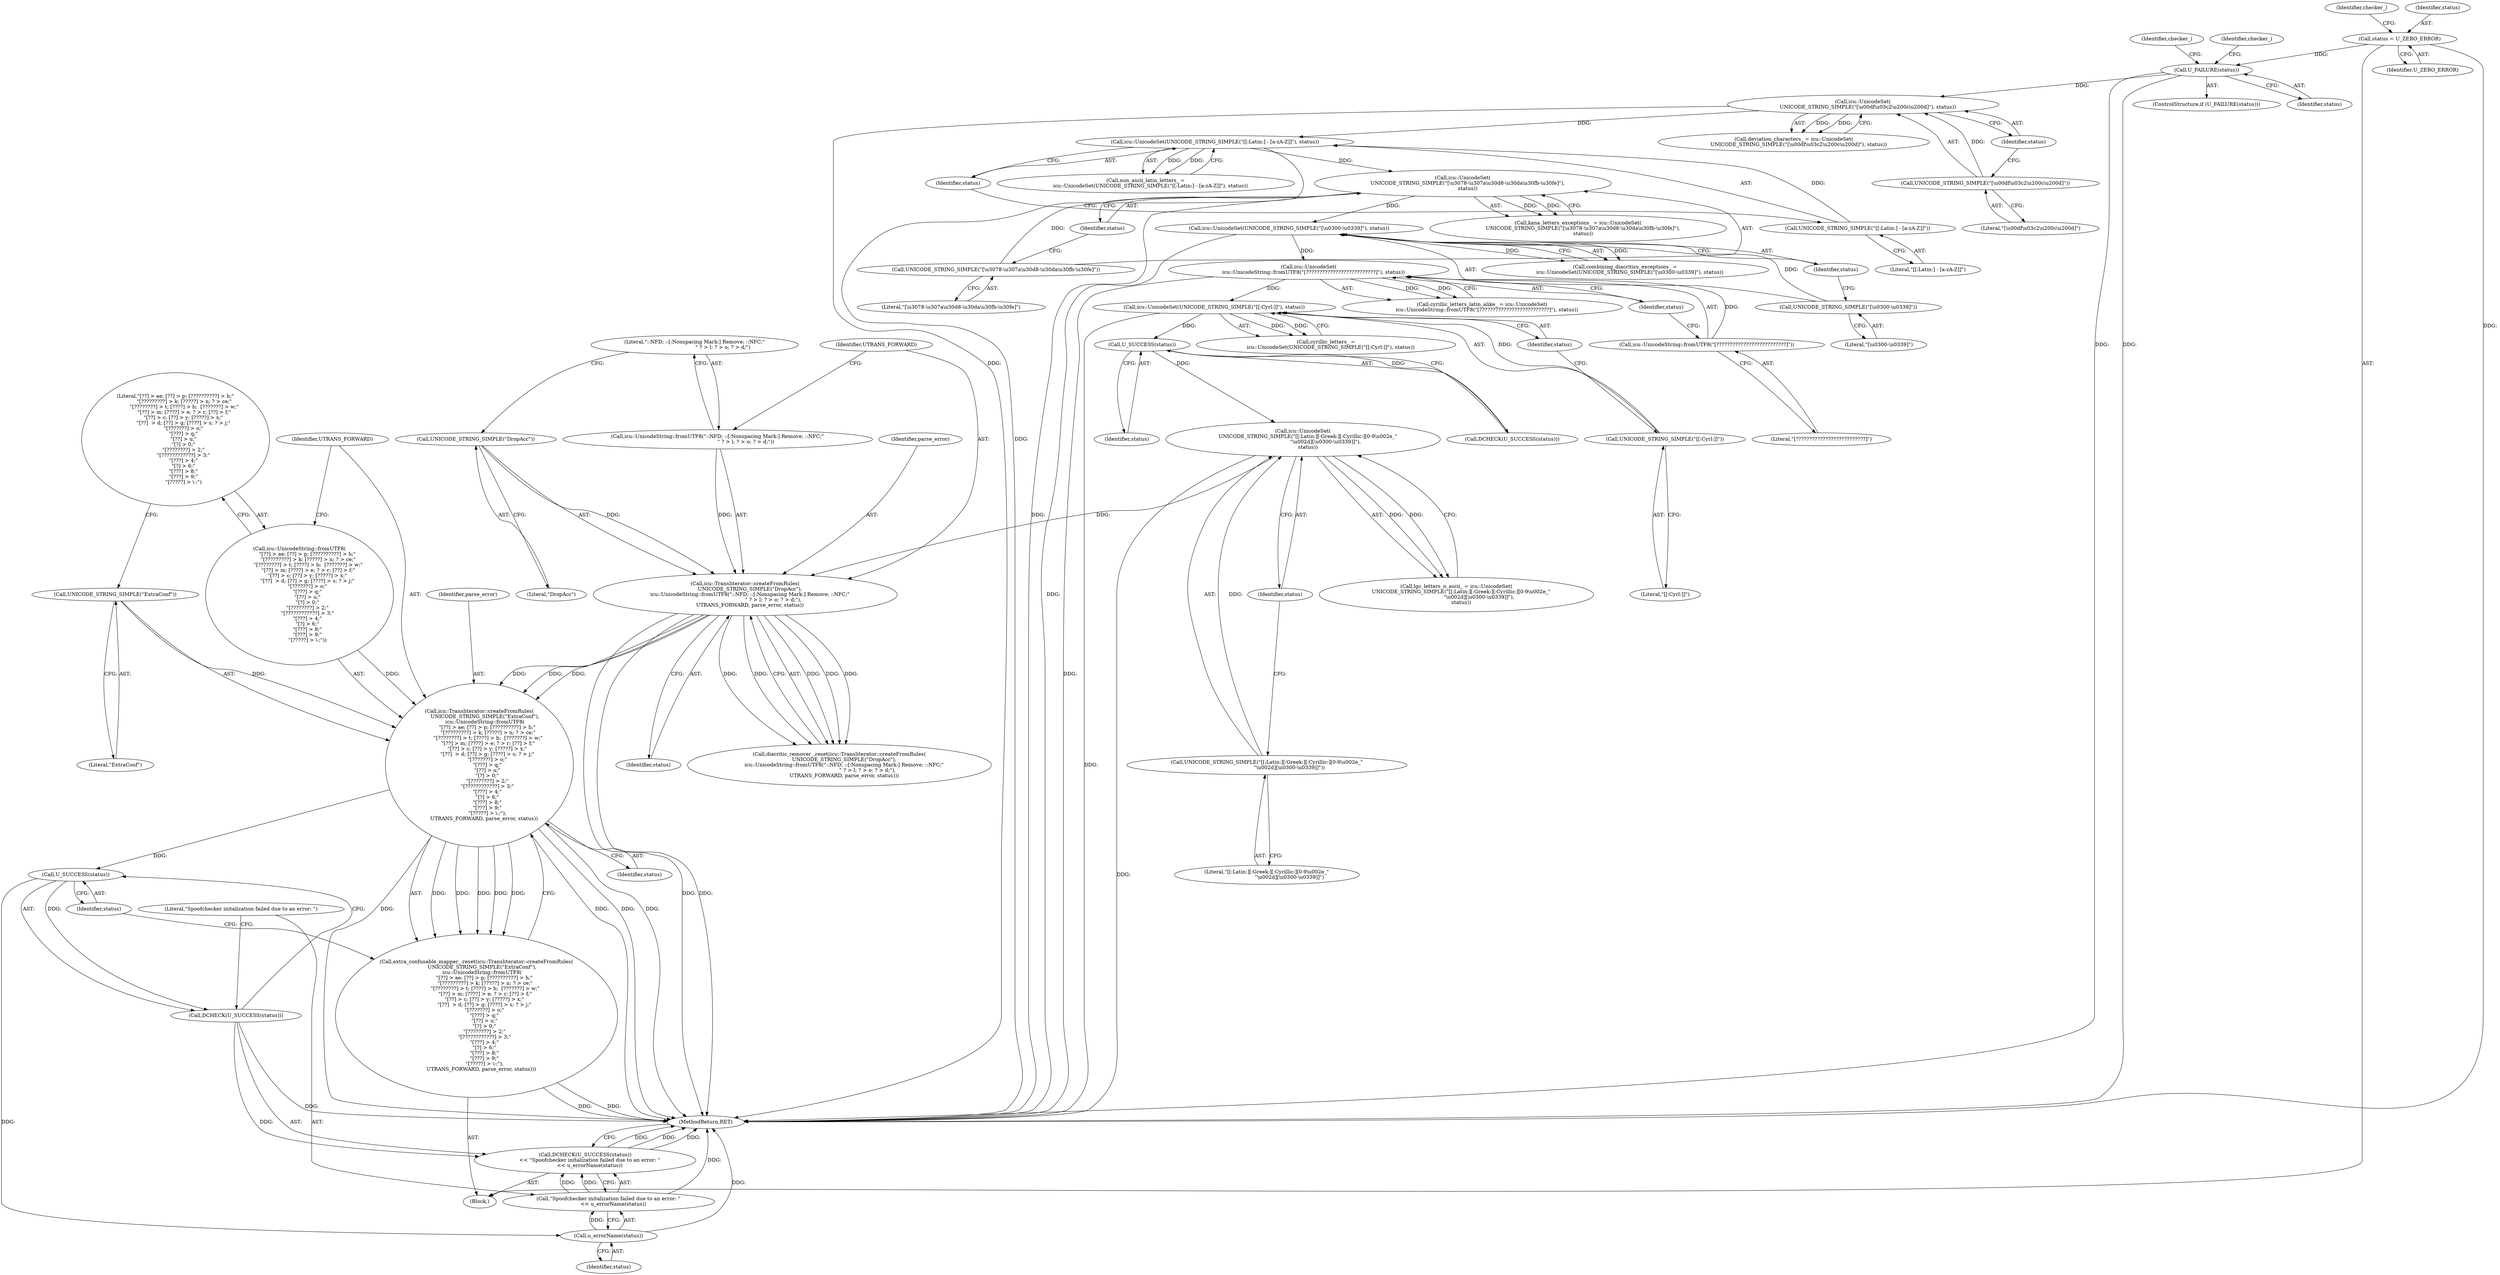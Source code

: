 digraph "0_Chrome_cc0bbcbe7c986094da8e58c37a21fdd179b686b0@API" {
"1000203" [label="(Call,icu::Transliterator::createFromRules(\n       UNICODE_STRING_SIMPLE(\"ExtraConf\"),\n       icu::UnicodeString::fromUTF8(\n          \"[??] > ae; [??] > p; [??????????] > h;\"\n           \"[?????????] > k; [?????] > n; ? > ce;\"\n           \"[????????] > t; [????] > b;  [???????] > w;\"\n           \"[??] > m; [????] > e; ? > r; [??] > f;\"\n          \"[??] > c; [??] > y; [?????] > x;\"\n          \"[??]  > d; [??] > g; [????] > s; ? > j;\"\n          \"[???????] > o;\"\n          \"[???] > q;\"\n          \"[??] > u;\"\n          \"[?] > 0;\"\n          \"[????????] > 2;\"\n          \"[????????????] > 3;\"\n          \"[???] > 4;\"\n          \"[?] > 6;\"\n          \"[???] > 8;\"\n          \"[???] > 9;\"\n          \"[?????] > \\-;\"),\n      UTRANS_FORWARD, parse_error, status))"];
"1000204" [label="(Call,UNICODE_STRING_SIMPLE(\"ExtraConf\"))"];
"1000206" [label="(Call,icu::UnicodeString::fromUTF8(\n          \"[??] > ae; [??] > p; [??????????] > h;\"\n           \"[?????????] > k; [?????] > n; ? > ce;\"\n           \"[????????] > t; [????] > b;  [???????] > w;\"\n           \"[??] > m; [????] > e; ? > r; [??] > f;\"\n          \"[??] > c; [??] > y; [?????] > x;\"\n          \"[??]  > d; [??] > g; [????] > s; ? > j;\"\n          \"[???????] > o;\"\n          \"[???] > q;\"\n          \"[??] > u;\"\n          \"[?] > 0;\"\n          \"[????????] > 2;\"\n          \"[????????????] > 3;\"\n          \"[???] > 4;\"\n          \"[?] > 6;\"\n          \"[???] > 8;\"\n          \"[???] > 9;\"\n          \"[?????] > \\-;\"))"];
"1000194" [label="(Call,icu::Transliterator::createFromRules(\n      UNICODE_STRING_SIMPLE(\"DropAcc\"),\n      icu::UnicodeString::fromUTF8(\"::NFD; ::[:Nonspacing Mark:] Remove; ::NFC;\"\n                                   \" ? > l; ? > o; ? > d;\"),\n      UTRANS_FORWARD, parse_error, status))"];
"1000195" [label="(Call,UNICODE_STRING_SIMPLE(\"DropAcc\"))"];
"1000197" [label="(Call,icu::UnicodeString::fromUTF8(\"::NFD; ::[:Nonspacing Mark:] Remove; ::NFC;\"\n                                   \" ? > l; ? > o; ? > d;\"))"];
"1000187" [label="(Call,icu::UnicodeSet(\n      UNICODE_STRING_SIMPLE(\"[[:Latin:][:Greek:][:Cyrillic:][0-9\\u002e_\"\n                            \"\\u002d][\\u0300-\\u0339]]\"),\n      status))"];
"1000188" [label="(Call,UNICODE_STRING_SIMPLE(\"[[:Latin:][:Greek:][:Cyrillic:][0-9\\u002e_\"\n                            \"\\u002d][\\u0300-\\u0339]]\"))"];
"1000183" [label="(Call,U_SUCCESS(status))"];
"1000177" [label="(Call,icu::UnicodeSet(UNICODE_STRING_SIMPLE(\"[[:Cyrl:]]\"), status))"];
"1000178" [label="(Call,UNICODE_STRING_SIMPLE(\"[[:Cyrl:]]\"))"];
"1000170" [label="(Call,icu::UnicodeSet(\n      icu::UnicodeString::fromUTF8(\"[??????????????????????????]\"), status))"];
"1000171" [label="(Call,icu::UnicodeString::fromUTF8(\"[??????????????????????????]\"))"];
"1000163" [label="(Call,icu::UnicodeSet(UNICODE_STRING_SIMPLE(\"[\\u0300-\\u0339]\"), status))"];
"1000164" [label="(Call,UNICODE_STRING_SIMPLE(\"[\\u0300-\\u0339]\"))"];
"1000156" [label="(Call,icu::UnicodeSet(\n      UNICODE_STRING_SIMPLE(\"[\\u3078-\\u307a\\u30d8-\\u30da\\u30fb-\\u30fe]\"),\n      status))"];
"1000157" [label="(Call,UNICODE_STRING_SIMPLE(\"[\\u3078-\\u307a\\u30d8-\\u30da\\u30fb-\\u30fe]\"))"];
"1000149" [label="(Call,icu::UnicodeSet(UNICODE_STRING_SIMPLE(\"[[:Latin:] - [a-zA-Z]]\"), status))"];
"1000150" [label="(Call,UNICODE_STRING_SIMPLE(\"[[:Latin:] - [a-zA-Z]]\"))"];
"1000142" [label="(Call,icu::UnicodeSet(\n      UNICODE_STRING_SIMPLE(\"[\\u00df\\u03c2\\u200c\\u200d]\"), status))"];
"1000143" [label="(Call,UNICODE_STRING_SIMPLE(\"[\\u00df\\u03c2\\u200c\\u200d]\"))"];
"1000113" [label="(Call,U_FAILURE(status))"];
"1000104" [label="(Call,status = U_ZERO_ERROR)"];
"1000202" [label="(Call,extra_confusable_mapper_.reset(icu::Transliterator::createFromRules(\n       UNICODE_STRING_SIMPLE(\"ExtraConf\"),\n       icu::UnicodeString::fromUTF8(\n          \"[??] > ae; [??] > p; [??????????] > h;\"\n           \"[?????????] > k; [?????] > n; ? > ce;\"\n           \"[????????] > t; [????] > b;  [???????] > w;\"\n           \"[??] > m; [????] > e; ? > r; [??] > f;\"\n          \"[??] > c; [??] > y; [?????] > x;\"\n          \"[??]  > d; [??] > g; [????] > s; ? > j;\"\n          \"[???????] > o;\"\n          \"[???] > q;\"\n          \"[??] > u;\"\n          \"[?] > 0;\"\n          \"[????????] > 2;\"\n          \"[????????????] > 3;\"\n          \"[???] > 4;\"\n          \"[?] > 6;\"\n          \"[???] > 8;\"\n          \"[???] > 9;\"\n          \"[?????] > \\-;\"),\n      UTRANS_FORWARD, parse_error, status)))"];
"1000213" [label="(Call,U_SUCCESS(status))"];
"1000212" [label="(Call,DCHECK(U_SUCCESS(status)))"];
"1000211" [label="(Call,DCHECK(U_SUCCESS(status))\n      << \"Spoofchecker initalization failed due to an error: \"\n      << u_errorName(status))"];
"1000217" [label="(Call,u_errorName(status))"];
"1000215" [label="(Call,\"Spoofchecker initalization failed due to an error: \"\n      << u_errorName(status))"];
"1000205" [label="(Literal,\"ExtraConf\")"];
"1000168" [label="(Call,cyrillic_letters_latin_alike_ = icu::UnicodeSet(\n      icu::UnicodeString::fromUTF8(\"[??????????????????????????]\"), status))"];
"1000154" [label="(Call,kana_letters_exceptions_ = icu::UnicodeSet(\n      UNICODE_STRING_SIMPLE(\"[\\u3078-\\u307a\\u30d8-\\u30da\\u30fb-\\u30fe]\"),\n      status))"];
"1000201" [label="(Identifier,status)"];
"1000142" [label="(Call,icu::UnicodeSet(\n      UNICODE_STRING_SIMPLE(\"[\\u00df\\u03c2\\u200c\\u200d]\"), status))"];
"1000189" [label="(Literal,\"[[:Latin:][:Greek:][:Cyrillic:][0-9\\u002e_\"\n                            \"\\u002d][\\u0300-\\u0339]]\")"];
"1000195" [label="(Call,UNICODE_STRING_SIMPLE(\"DropAcc\"))"];
"1000190" [label="(Identifier,status)"];
"1000217" [label="(Call,u_errorName(status))"];
"1000185" [label="(Call,lgc_letters_n_ascii_ = icu::UnicodeSet(\n      UNICODE_STRING_SIMPLE(\"[[:Latin:][:Greek:][:Cyrillic:][0-9\\u002e_\"\n                            \"\\u002d][\\u0300-\\u0339]]\"),\n      status))"];
"1000193" [label="(Call,diacritic_remover_.reset(icu::Transliterator::createFromRules(\n      UNICODE_STRING_SIMPLE(\"DropAcc\"),\n      icu::UnicodeString::fromUTF8(\"::NFD; ::[:Nonspacing Mark:] Remove; ::NFC;\"\n                                   \" ? > l; ? > o; ? > d;\"),\n      UTRANS_FORWARD, parse_error, status)))"];
"1000175" [label="(Call,cyrillic_letters_ =\n      icu::UnicodeSet(UNICODE_STRING_SIMPLE(\"[[:Cyrl:]]\"), status))"];
"1000112" [label="(ControlStructure,if (U_FAILURE(status)))"];
"1000208" [label="(Identifier,UTRANS_FORWARD)"];
"1000182" [label="(Call,DCHECK(U_SUCCESS(status)))"];
"1000117" [label="(Identifier,checker_)"];
"1000163" [label="(Call,icu::UnicodeSet(UNICODE_STRING_SIMPLE(\"[\\u0300-\\u0339]\"), status))"];
"1000149" [label="(Call,icu::UnicodeSet(UNICODE_STRING_SIMPLE(\"[[:Latin:] - [a-zA-Z]]\"), status))"];
"1000203" [label="(Call,icu::Transliterator::createFromRules(\n       UNICODE_STRING_SIMPLE(\"ExtraConf\"),\n       icu::UnicodeString::fromUTF8(\n          \"[??] > ae; [??] > p; [??????????] > h;\"\n           \"[?????????] > k; [?????] > n; ? > ce;\"\n           \"[????????] > t; [????] > b;  [???????] > w;\"\n           \"[??] > m; [????] > e; ? > r; [??] > f;\"\n          \"[??] > c; [??] > y; [?????] > x;\"\n          \"[??]  > d; [??] > g; [????] > s; ? > j;\"\n          \"[???????] > o;\"\n          \"[???] > q;\"\n          \"[??] > u;\"\n          \"[?] > 0;\"\n          \"[????????] > 2;\"\n          \"[????????????] > 3;\"\n          \"[???] > 4;\"\n          \"[?] > 6;\"\n          \"[???] > 8;\"\n          \"[???] > 9;\"\n          \"[?????] > \\-;\"),\n      UTRANS_FORWARD, parse_error, status))"];
"1000196" [label="(Literal,\"DropAcc\")"];
"1000216" [label="(Literal,\"Spoofchecker initalization failed due to an error: \")"];
"1000179" [label="(Literal,\"[[:Cyrl:]]\")"];
"1000211" [label="(Call,DCHECK(U_SUCCESS(status))\n      << \"Spoofchecker initalization failed due to an error: \"\n      << u_errorName(status))"];
"1000113" [label="(Call,U_FAILURE(status))"];
"1000218" [label="(Identifier,status)"];
"1000170" [label="(Call,icu::UnicodeSet(\n      icu::UnicodeString::fromUTF8(\"[??????????????????????????]\"), status))"];
"1000206" [label="(Call,icu::UnicodeString::fromUTF8(\n          \"[??] > ae; [??] > p; [??????????] > h;\"\n           \"[?????????] > k; [?????] > n; ? > ce;\"\n           \"[????????] > t; [????] > b;  [???????] > w;\"\n           \"[??] > m; [????] > e; ? > r; [??] > f;\"\n          \"[??] > c; [??] > y; [?????] > x;\"\n          \"[??]  > d; [??] > g; [????] > s; ? > j;\"\n          \"[???????] > o;\"\n          \"[???] > q;\"\n          \"[??] > u;\"\n          \"[?] > 0;\"\n          \"[????????] > 2;\"\n          \"[????????????] > 3;\"\n          \"[???] > 4;\"\n          \"[?] > 6;\"\n          \"[???] > 8;\"\n          \"[???] > 9;\"\n          \"[?????] > \\-;\"))"];
"1000171" [label="(Call,icu::UnicodeString::fromUTF8(\"[??????????????????????????]\"))"];
"1000166" [label="(Identifier,status)"];
"1000159" [label="(Identifier,status)"];
"1000152" [label="(Identifier,status)"];
"1000108" [label="(Identifier,checker_)"];
"1000140" [label="(Call,deviation_characters_ = icu::UnicodeSet(\n      UNICODE_STRING_SIMPLE(\"[\\u00df\\u03c2\\u200c\\u200d]\"), status))"];
"1000202" [label="(Call,extra_confusable_mapper_.reset(icu::Transliterator::createFromRules(\n       UNICODE_STRING_SIMPLE(\"ExtraConf\"),\n       icu::UnicodeString::fromUTF8(\n          \"[??] > ae; [??] > p; [??????????] > h;\"\n           \"[?????????] > k; [?????] > n; ? > ce;\"\n           \"[????????] > t; [????] > b;  [???????] > w;\"\n           \"[??] > m; [????] > e; ? > r; [??] > f;\"\n          \"[??] > c; [??] > y; [?????] > x;\"\n          \"[??]  > d; [??] > g; [????] > s; ? > j;\"\n          \"[???????] > o;\"\n          \"[???] > q;\"\n          \"[??] > u;\"\n          \"[?] > 0;\"\n          \"[????????] > 2;\"\n          \"[????????????] > 3;\"\n          \"[???] > 4;\"\n          \"[?] > 6;\"\n          \"[???] > 8;\"\n          \"[???] > 9;\"\n          \"[?????] > \\-;\"),\n      UTRANS_FORWARD, parse_error, status)))"];
"1000209" [label="(Identifier,parse_error)"];
"1000187" [label="(Call,icu::UnicodeSet(\n      UNICODE_STRING_SIMPLE(\"[[:Latin:][:Greek:][:Cyrillic:][0-9\\u002e_\"\n                            \"\\u002d][\\u0300-\\u0339]]\"),\n      status))"];
"1000200" [label="(Identifier,parse_error)"];
"1000178" [label="(Call,UNICODE_STRING_SIMPLE(\"[[:Cyrl:]]\"))"];
"1000145" [label="(Identifier,status)"];
"1000213" [label="(Call,U_SUCCESS(status))"];
"1000219" [label="(MethodReturn,RET)"];
"1000180" [label="(Identifier,status)"];
"1000161" [label="(Call,combining_diacritics_exceptions_ =\n      icu::UnicodeSet(UNICODE_STRING_SIMPLE(\"[\\u0300-\\u0339]\"), status))"];
"1000151" [label="(Literal,\"[[:Latin:] - [a-zA-Z]]\")"];
"1000177" [label="(Call,icu::UnicodeSet(UNICODE_STRING_SIMPLE(\"[[:Cyrl:]]\"), status))"];
"1000104" [label="(Call,status = U_ZERO_ERROR)"];
"1000204" [label="(Call,UNICODE_STRING_SIMPLE(\"ExtraConf\"))"];
"1000144" [label="(Literal,\"[\\u00df\\u03c2\\u200c\\u200d]\")"];
"1000143" [label="(Call,UNICODE_STRING_SIMPLE(\"[\\u00df\\u03c2\\u200c\\u200d]\"))"];
"1000150" [label="(Call,UNICODE_STRING_SIMPLE(\"[[:Latin:] - [a-zA-Z]]\"))"];
"1000164" [label="(Call,UNICODE_STRING_SIMPLE(\"[\\u0300-\\u0339]\"))"];
"1000173" [label="(Identifier,status)"];
"1000212" [label="(Call,DCHECK(U_SUCCESS(status)))"];
"1000207" [label="(Literal,\"[??] > ae; [??] > p; [??????????] > h;\"\n           \"[?????????] > k; [?????] > n; ? > ce;\"\n           \"[????????] > t; [????] > b;  [???????] > w;\"\n           \"[??] > m; [????] > e; ? > r; [??] > f;\"\n          \"[??] > c; [??] > y; [?????] > x;\"\n          \"[??]  > d; [??] > g; [????] > s; ? > j;\"\n          \"[???????] > o;\"\n          \"[???] > q;\"\n          \"[??] > u;\"\n          \"[?] > 0;\"\n          \"[????????] > 2;\"\n          \"[????????????] > 3;\"\n          \"[???] > 4;\"\n          \"[?] > 6;\"\n          \"[???] > 8;\"\n          \"[???] > 9;\"\n          \"[?????] > \\-;\")"];
"1000165" [label="(Literal,\"[\\u0300-\\u0339]\")"];
"1000215" [label="(Call,\"Spoofchecker initalization failed due to an error: \"\n      << u_errorName(status))"];
"1000199" [label="(Identifier,UTRANS_FORWARD)"];
"1000198" [label="(Literal,\"::NFD; ::[:Nonspacing Mark:] Remove; ::NFC;\"\n                                   \" ? > l; ? > o; ? > d;\")"];
"1000156" [label="(Call,icu::UnicodeSet(\n      UNICODE_STRING_SIMPLE(\"[\\u3078-\\u307a\\u30d8-\\u30da\\u30fb-\\u30fe]\"),\n      status))"];
"1000114" [label="(Identifier,status)"];
"1000121" [label="(Identifier,checker_)"];
"1000194" [label="(Call,icu::Transliterator::createFromRules(\n      UNICODE_STRING_SIMPLE(\"DropAcc\"),\n      icu::UnicodeString::fromUTF8(\"::NFD; ::[:Nonspacing Mark:] Remove; ::NFC;\"\n                                   \" ? > l; ? > o; ? > d;\"),\n      UTRANS_FORWARD, parse_error, status))"];
"1000106" [label="(Identifier,U_ZERO_ERROR)"];
"1000105" [label="(Identifier,status)"];
"1000158" [label="(Literal,\"[\\u3078-\\u307a\\u30d8-\\u30da\\u30fb-\\u30fe]\")"];
"1000184" [label="(Identifier,status)"];
"1000210" [label="(Identifier,status)"];
"1000147" [label="(Call,non_ascii_latin_letters_ =\n      icu::UnicodeSet(UNICODE_STRING_SIMPLE(\"[[:Latin:] - [a-zA-Z]]\"), status))"];
"1000183" [label="(Call,U_SUCCESS(status))"];
"1000157" [label="(Call,UNICODE_STRING_SIMPLE(\"[\\u3078-\\u307a\\u30d8-\\u30da\\u30fb-\\u30fe]\"))"];
"1000102" [label="(Block,)"];
"1000214" [label="(Identifier,status)"];
"1000188" [label="(Call,UNICODE_STRING_SIMPLE(\"[[:Latin:][:Greek:][:Cyrillic:][0-9\\u002e_\"\n                            \"\\u002d][\\u0300-\\u0339]]\"))"];
"1000197" [label="(Call,icu::UnicodeString::fromUTF8(\"::NFD; ::[:Nonspacing Mark:] Remove; ::NFC;\"\n                                   \" ? > l; ? > o; ? > d;\"))"];
"1000172" [label="(Literal,\"[??????????????????????????]\")"];
"1000203" -> "1000202"  [label="AST: "];
"1000203" -> "1000210"  [label="CFG: "];
"1000204" -> "1000203"  [label="AST: "];
"1000206" -> "1000203"  [label="AST: "];
"1000208" -> "1000203"  [label="AST: "];
"1000209" -> "1000203"  [label="AST: "];
"1000210" -> "1000203"  [label="AST: "];
"1000202" -> "1000203"  [label="CFG: "];
"1000203" -> "1000219"  [label="DDG: "];
"1000203" -> "1000219"  [label="DDG: "];
"1000203" -> "1000219"  [label="DDG: "];
"1000203" -> "1000219"  [label="DDG: "];
"1000203" -> "1000202"  [label="DDG: "];
"1000203" -> "1000202"  [label="DDG: "];
"1000203" -> "1000202"  [label="DDG: "];
"1000203" -> "1000202"  [label="DDG: "];
"1000203" -> "1000202"  [label="DDG: "];
"1000204" -> "1000203"  [label="DDG: "];
"1000206" -> "1000203"  [label="DDG: "];
"1000194" -> "1000203"  [label="DDG: "];
"1000194" -> "1000203"  [label="DDG: "];
"1000194" -> "1000203"  [label="DDG: "];
"1000203" -> "1000213"  [label="DDG: "];
"1000204" -> "1000205"  [label="CFG: "];
"1000205" -> "1000204"  [label="AST: "];
"1000207" -> "1000204"  [label="CFG: "];
"1000206" -> "1000207"  [label="CFG: "];
"1000207" -> "1000206"  [label="AST: "];
"1000208" -> "1000206"  [label="CFG: "];
"1000194" -> "1000193"  [label="AST: "];
"1000194" -> "1000201"  [label="CFG: "];
"1000195" -> "1000194"  [label="AST: "];
"1000197" -> "1000194"  [label="AST: "];
"1000199" -> "1000194"  [label="AST: "];
"1000200" -> "1000194"  [label="AST: "];
"1000201" -> "1000194"  [label="AST: "];
"1000193" -> "1000194"  [label="CFG: "];
"1000194" -> "1000219"  [label="DDG: "];
"1000194" -> "1000219"  [label="DDG: "];
"1000194" -> "1000193"  [label="DDG: "];
"1000194" -> "1000193"  [label="DDG: "];
"1000194" -> "1000193"  [label="DDG: "];
"1000194" -> "1000193"  [label="DDG: "];
"1000194" -> "1000193"  [label="DDG: "];
"1000195" -> "1000194"  [label="DDG: "];
"1000197" -> "1000194"  [label="DDG: "];
"1000187" -> "1000194"  [label="DDG: "];
"1000195" -> "1000196"  [label="CFG: "];
"1000196" -> "1000195"  [label="AST: "];
"1000198" -> "1000195"  [label="CFG: "];
"1000197" -> "1000198"  [label="CFG: "];
"1000198" -> "1000197"  [label="AST: "];
"1000199" -> "1000197"  [label="CFG: "];
"1000187" -> "1000185"  [label="AST: "];
"1000187" -> "1000190"  [label="CFG: "];
"1000188" -> "1000187"  [label="AST: "];
"1000190" -> "1000187"  [label="AST: "];
"1000185" -> "1000187"  [label="CFG: "];
"1000187" -> "1000219"  [label="DDG: "];
"1000187" -> "1000185"  [label="DDG: "];
"1000187" -> "1000185"  [label="DDG: "];
"1000188" -> "1000187"  [label="DDG: "];
"1000183" -> "1000187"  [label="DDG: "];
"1000188" -> "1000189"  [label="CFG: "];
"1000189" -> "1000188"  [label="AST: "];
"1000190" -> "1000188"  [label="CFG: "];
"1000183" -> "1000182"  [label="AST: "];
"1000183" -> "1000184"  [label="CFG: "];
"1000184" -> "1000183"  [label="AST: "];
"1000182" -> "1000183"  [label="CFG: "];
"1000183" -> "1000182"  [label="DDG: "];
"1000177" -> "1000183"  [label="DDG: "];
"1000177" -> "1000175"  [label="AST: "];
"1000177" -> "1000180"  [label="CFG: "];
"1000178" -> "1000177"  [label="AST: "];
"1000180" -> "1000177"  [label="AST: "];
"1000175" -> "1000177"  [label="CFG: "];
"1000177" -> "1000219"  [label="DDG: "];
"1000177" -> "1000175"  [label="DDG: "];
"1000177" -> "1000175"  [label="DDG: "];
"1000178" -> "1000177"  [label="DDG: "];
"1000170" -> "1000177"  [label="DDG: "];
"1000178" -> "1000179"  [label="CFG: "];
"1000179" -> "1000178"  [label="AST: "];
"1000180" -> "1000178"  [label="CFG: "];
"1000170" -> "1000168"  [label="AST: "];
"1000170" -> "1000173"  [label="CFG: "];
"1000171" -> "1000170"  [label="AST: "];
"1000173" -> "1000170"  [label="AST: "];
"1000168" -> "1000170"  [label="CFG: "];
"1000170" -> "1000219"  [label="DDG: "];
"1000170" -> "1000168"  [label="DDG: "];
"1000170" -> "1000168"  [label="DDG: "];
"1000171" -> "1000170"  [label="DDG: "];
"1000163" -> "1000170"  [label="DDG: "];
"1000171" -> "1000172"  [label="CFG: "];
"1000172" -> "1000171"  [label="AST: "];
"1000173" -> "1000171"  [label="CFG: "];
"1000163" -> "1000161"  [label="AST: "];
"1000163" -> "1000166"  [label="CFG: "];
"1000164" -> "1000163"  [label="AST: "];
"1000166" -> "1000163"  [label="AST: "];
"1000161" -> "1000163"  [label="CFG: "];
"1000163" -> "1000219"  [label="DDG: "];
"1000163" -> "1000161"  [label="DDG: "];
"1000163" -> "1000161"  [label="DDG: "];
"1000164" -> "1000163"  [label="DDG: "];
"1000156" -> "1000163"  [label="DDG: "];
"1000164" -> "1000165"  [label="CFG: "];
"1000165" -> "1000164"  [label="AST: "];
"1000166" -> "1000164"  [label="CFG: "];
"1000156" -> "1000154"  [label="AST: "];
"1000156" -> "1000159"  [label="CFG: "];
"1000157" -> "1000156"  [label="AST: "];
"1000159" -> "1000156"  [label="AST: "];
"1000154" -> "1000156"  [label="CFG: "];
"1000156" -> "1000219"  [label="DDG: "];
"1000156" -> "1000154"  [label="DDG: "];
"1000156" -> "1000154"  [label="DDG: "];
"1000157" -> "1000156"  [label="DDG: "];
"1000149" -> "1000156"  [label="DDG: "];
"1000157" -> "1000158"  [label="CFG: "];
"1000158" -> "1000157"  [label="AST: "];
"1000159" -> "1000157"  [label="CFG: "];
"1000149" -> "1000147"  [label="AST: "];
"1000149" -> "1000152"  [label="CFG: "];
"1000150" -> "1000149"  [label="AST: "];
"1000152" -> "1000149"  [label="AST: "];
"1000147" -> "1000149"  [label="CFG: "];
"1000149" -> "1000219"  [label="DDG: "];
"1000149" -> "1000147"  [label="DDG: "];
"1000149" -> "1000147"  [label="DDG: "];
"1000150" -> "1000149"  [label="DDG: "];
"1000142" -> "1000149"  [label="DDG: "];
"1000150" -> "1000151"  [label="CFG: "];
"1000151" -> "1000150"  [label="AST: "];
"1000152" -> "1000150"  [label="CFG: "];
"1000142" -> "1000140"  [label="AST: "];
"1000142" -> "1000145"  [label="CFG: "];
"1000143" -> "1000142"  [label="AST: "];
"1000145" -> "1000142"  [label="AST: "];
"1000140" -> "1000142"  [label="CFG: "];
"1000142" -> "1000219"  [label="DDG: "];
"1000142" -> "1000140"  [label="DDG: "];
"1000142" -> "1000140"  [label="DDG: "];
"1000143" -> "1000142"  [label="DDG: "];
"1000113" -> "1000142"  [label="DDG: "];
"1000143" -> "1000144"  [label="CFG: "];
"1000144" -> "1000143"  [label="AST: "];
"1000145" -> "1000143"  [label="CFG: "];
"1000113" -> "1000112"  [label="AST: "];
"1000113" -> "1000114"  [label="CFG: "];
"1000114" -> "1000113"  [label="AST: "];
"1000117" -> "1000113"  [label="CFG: "];
"1000121" -> "1000113"  [label="CFG: "];
"1000113" -> "1000219"  [label="DDG: "];
"1000113" -> "1000219"  [label="DDG: "];
"1000104" -> "1000113"  [label="DDG: "];
"1000104" -> "1000102"  [label="AST: "];
"1000104" -> "1000106"  [label="CFG: "];
"1000105" -> "1000104"  [label="AST: "];
"1000106" -> "1000104"  [label="AST: "];
"1000108" -> "1000104"  [label="CFG: "];
"1000104" -> "1000219"  [label="DDG: "];
"1000202" -> "1000102"  [label="AST: "];
"1000214" -> "1000202"  [label="CFG: "];
"1000202" -> "1000219"  [label="DDG: "];
"1000202" -> "1000219"  [label="DDG: "];
"1000213" -> "1000212"  [label="AST: "];
"1000213" -> "1000214"  [label="CFG: "];
"1000214" -> "1000213"  [label="AST: "];
"1000212" -> "1000213"  [label="CFG: "];
"1000213" -> "1000212"  [label="DDG: "];
"1000213" -> "1000217"  [label="DDG: "];
"1000212" -> "1000211"  [label="AST: "];
"1000216" -> "1000212"  [label="CFG: "];
"1000212" -> "1000219"  [label="DDG: "];
"1000212" -> "1000211"  [label="DDG: "];
"1000211" -> "1000102"  [label="AST: "];
"1000211" -> "1000215"  [label="CFG: "];
"1000215" -> "1000211"  [label="AST: "];
"1000219" -> "1000211"  [label="CFG: "];
"1000211" -> "1000219"  [label="DDG: "];
"1000211" -> "1000219"  [label="DDG: "];
"1000211" -> "1000219"  [label="DDG: "];
"1000215" -> "1000211"  [label="DDG: "];
"1000215" -> "1000211"  [label="DDG: "];
"1000217" -> "1000215"  [label="AST: "];
"1000217" -> "1000218"  [label="CFG: "];
"1000218" -> "1000217"  [label="AST: "];
"1000215" -> "1000217"  [label="CFG: "];
"1000217" -> "1000219"  [label="DDG: "];
"1000217" -> "1000215"  [label="DDG: "];
"1000216" -> "1000215"  [label="AST: "];
"1000215" -> "1000219"  [label="DDG: "];
}
